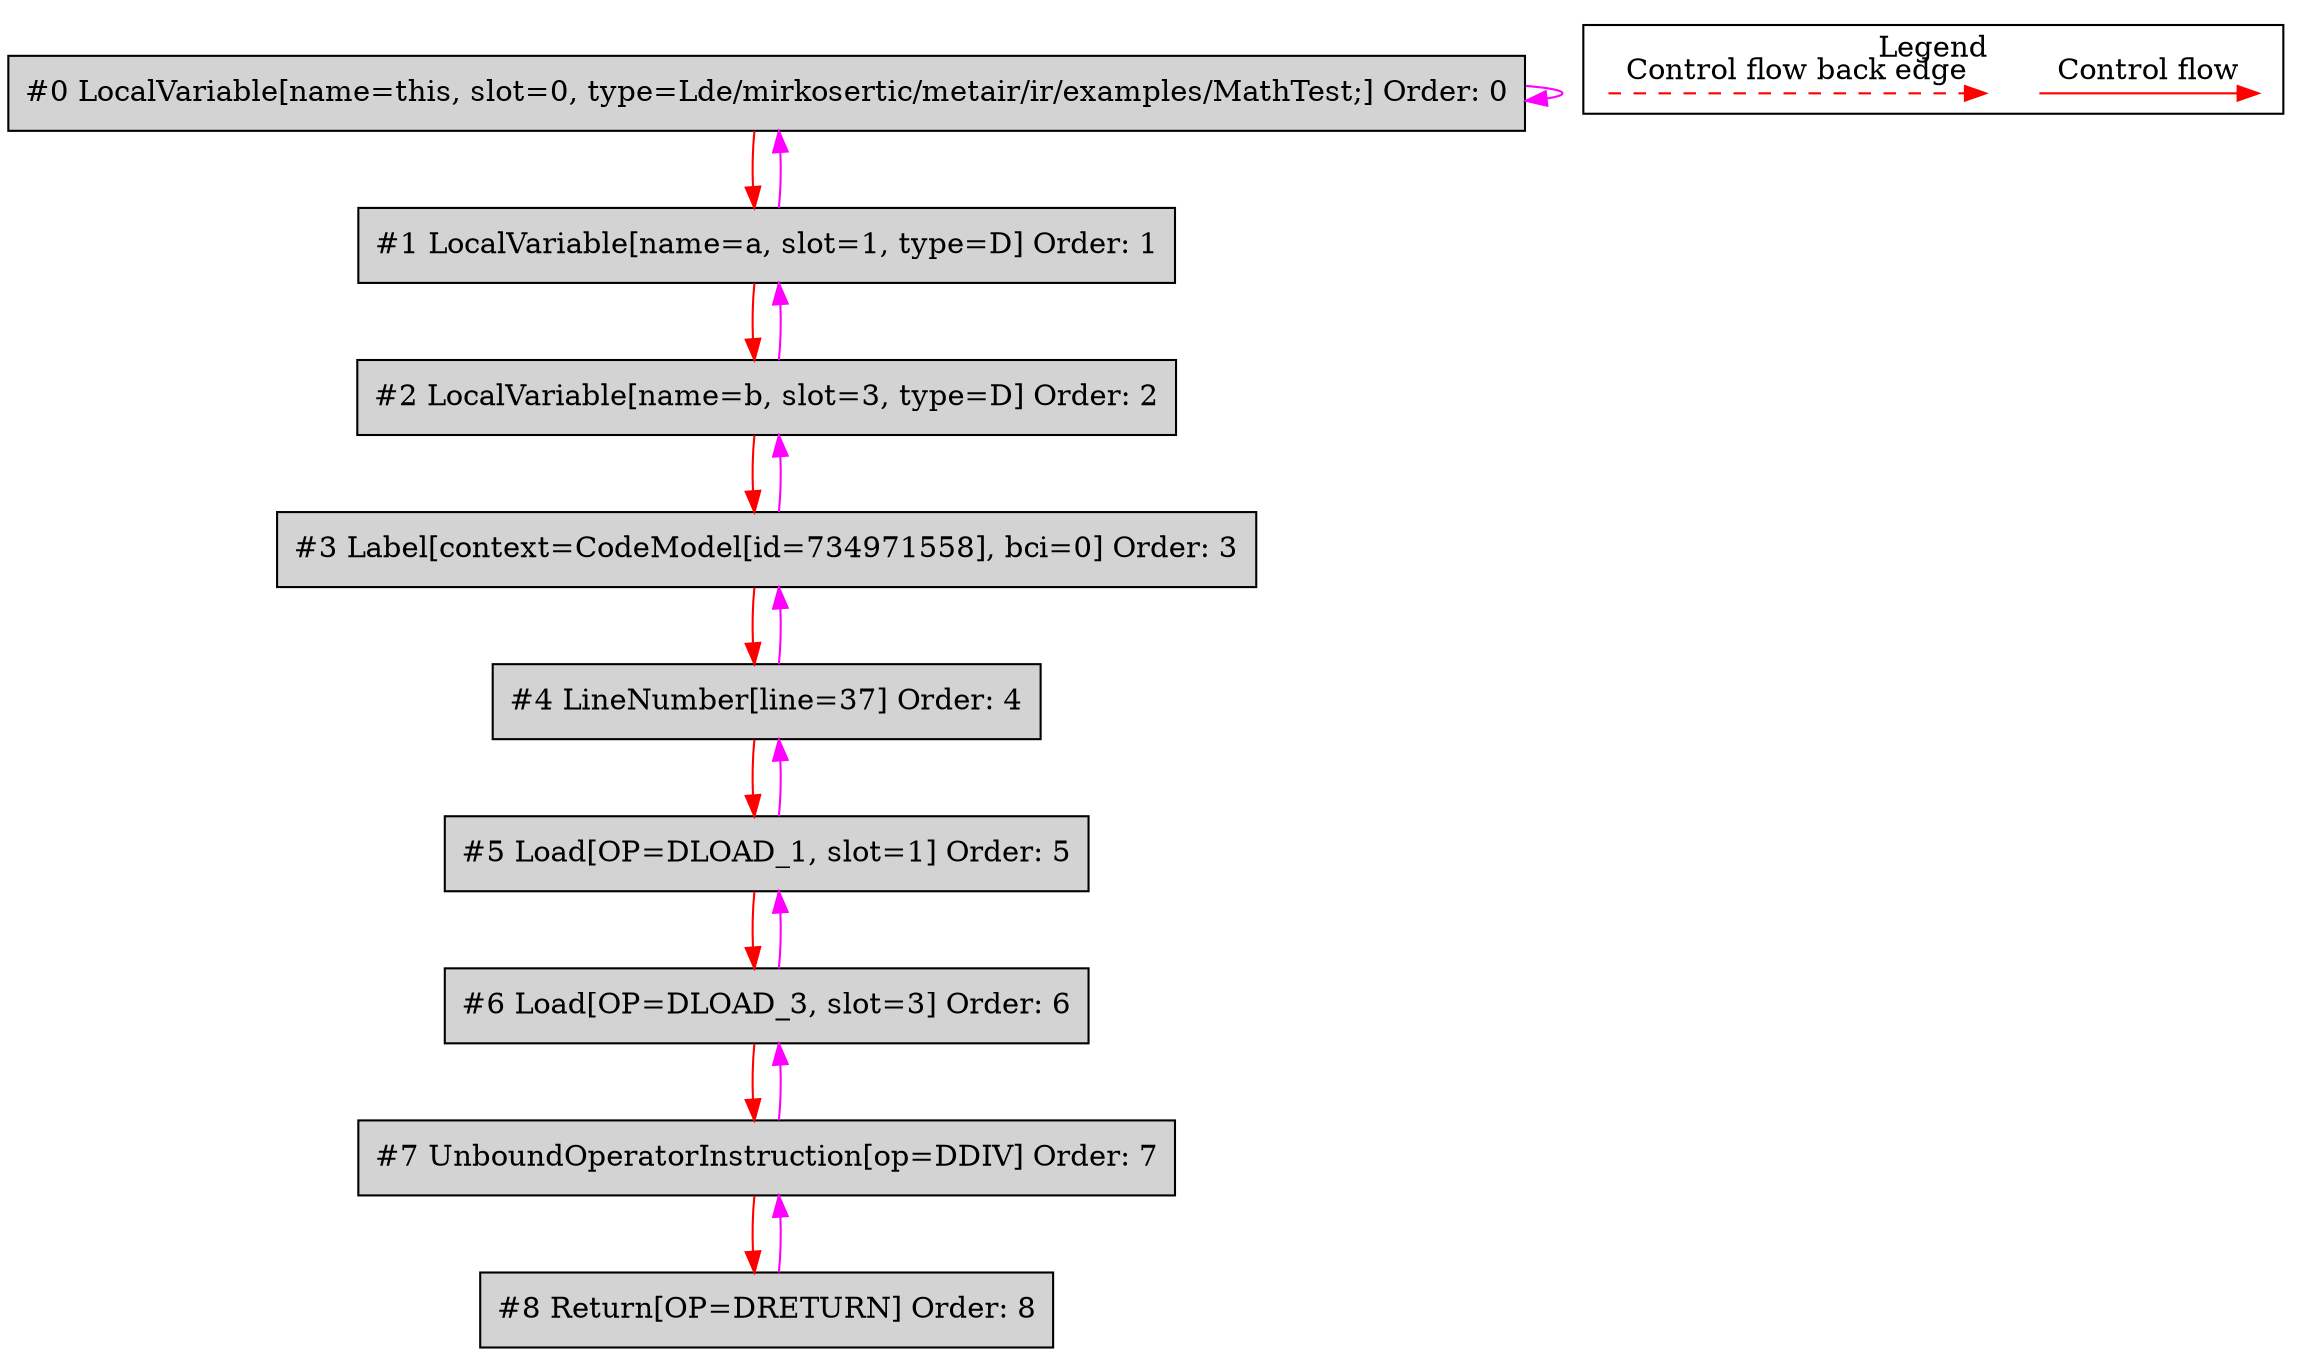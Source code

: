 digraph {
 ordering="in";
 node0[label="#0 LocalVariable[name=this, slot=0, type=Lde/mirkosertic/metair/ir/examples/MathTest;] Order: 0", shape=box, fillcolor=lightgrey, style=filled];
 node1[label="#1 LocalVariable[name=a, slot=1, type=D] Order: 1", shape=box, fillcolor=lightgrey, style=filled];
 node2[label="#2 LocalVariable[name=b, slot=3, type=D] Order: 2", shape=box, fillcolor=lightgrey, style=filled];
 node3[label="#3 Label[context=CodeModel[id=734971558], bci=0] Order: 3", shape=box, fillcolor=lightgrey, style=filled];
 node4[label="#4 LineNumber[line=37] Order: 4", shape=box, fillcolor=lightgrey, style=filled];
 node5[label="#5 Load[OP=DLOAD_1, slot=1] Order: 5", shape=box, fillcolor=lightgrey, style=filled];
 node6[label="#6 Load[OP=DLOAD_3, slot=3] Order: 6", shape=box, fillcolor=lightgrey, style=filled];
 node7[label="#7 UnboundOperatorInstruction[op=DDIV] Order: 7", shape=box, fillcolor=lightgrey, style=filled];
 node8[label="#8 Return[OP=DRETURN] Order: 8", shape=box, fillcolor=lightgrey, style=filled];
 node0 -> node0[color=fuchsia];
 node0 -> node1[color=red];
 node1 -> node0[color=fuchsia];
 node1 -> node2[color=red];
 node2 -> node1[color=fuchsia];
 node2 -> node3[color=red];
 node3 -> node2[color=fuchsia];
 node3 -> node4[color=red];
 node4 -> node3[color=fuchsia];
 node4 -> node5[color=red];
 node5 -> node4[color=fuchsia];
 node5 -> node6[color=red];
 node6 -> node5[color=fuchsia];
 node6 -> node7[color=red];
 node7 -> node6[color=fuchsia];
 node7 -> node8[color=red];
 node8 -> node7[color=fuchsia];
 subgraph cluster_000 {
  label = "Legend";
  node [shape=point]
  {
   rank=same;
   c0 [style = invis];
   c1 [style = invis];
   c2 [style = invis];
   c3 [style = invis];
  }
  c0 -> c1 [label="Control flow", style=solid, color=red]
  c2 -> c3 [label="Control flow back edge", style=dashed, color=red]
 }

}
